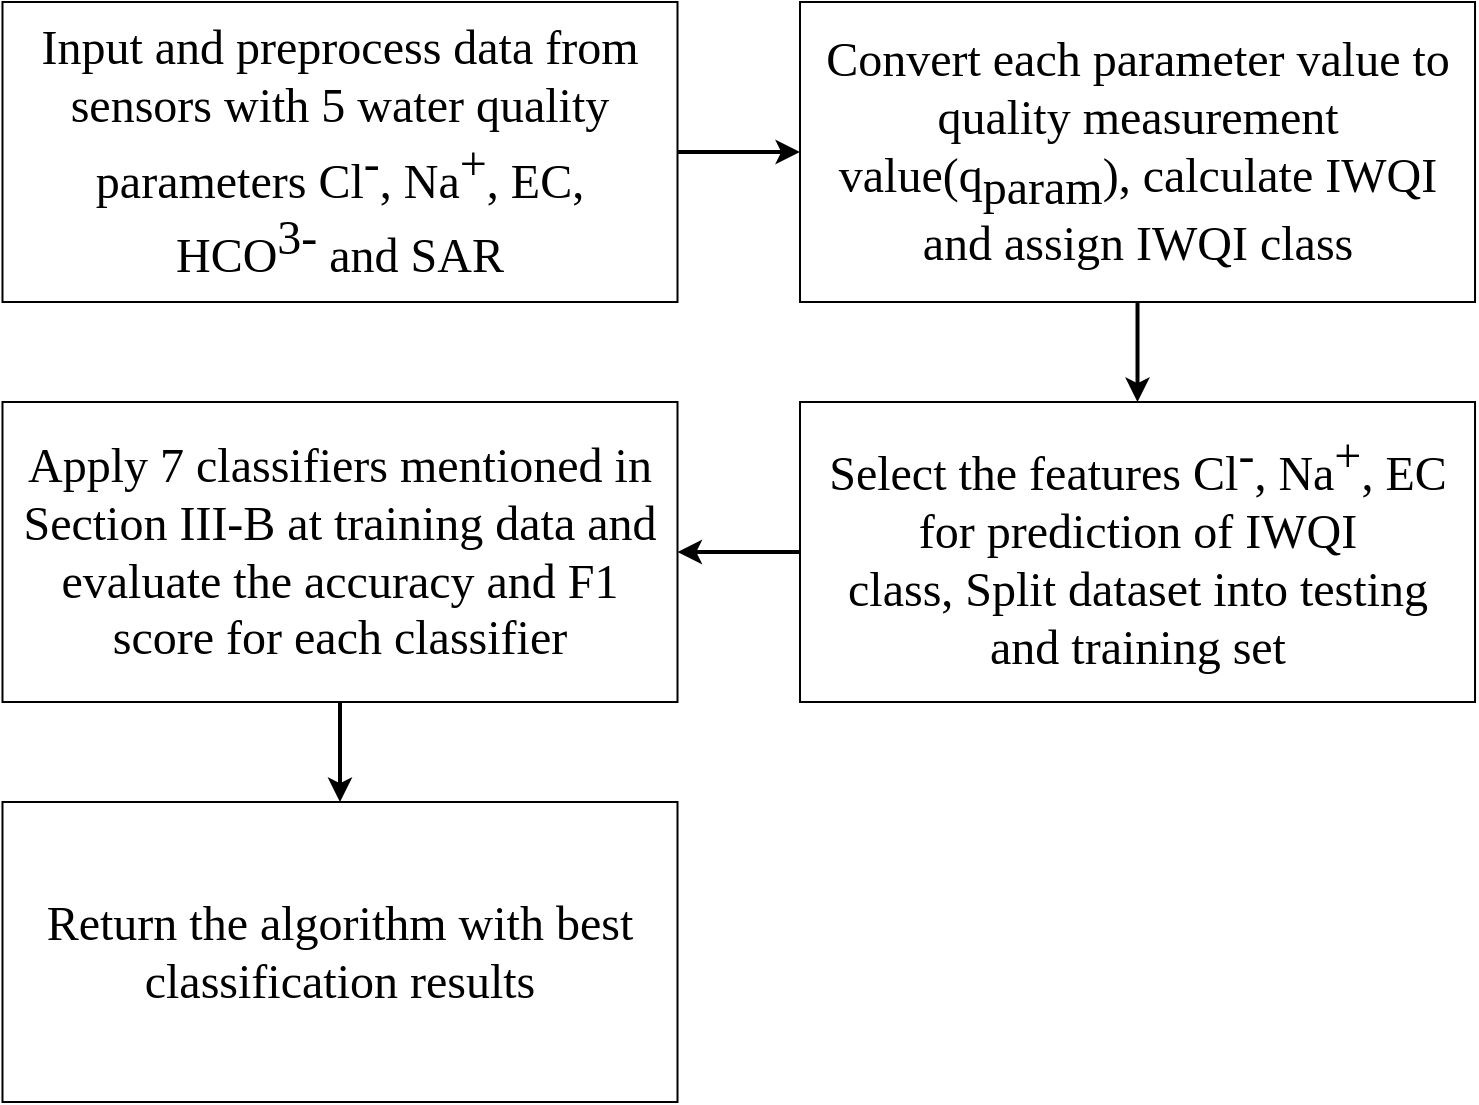 <mxfile version="14.4.3" type="device"><diagram id="ZAV4L6EPdfUTRWuu_xkW" name="Page-1"><mxGraphModel dx="1384" dy="773" grid="1" gridSize="10" guides="1" tooltips="1" connect="1" arrows="1" fold="1" page="1" pageScale="1" pageWidth="850" pageHeight="1100" math="0" shadow="0"><root><mxCell id="0"/><mxCell id="1" parent="0"/><mxCell id="0xOoodJmux-ZKuWjiITy-65" value="" style="edgeStyle=orthogonalEdgeStyle;rounded=0;orthogonalLoop=1;jettySize=auto;html=1;strokeWidth=2;fontFamily=Times New Roman;fontSize=24;" parent="1" source="0xOoodJmux-ZKuWjiITy-63" target="0xOoodJmux-ZKuWjiITy-64" edge="1"><mxGeometry relative="1" as="geometry"/></mxCell><mxCell id="0xOoodJmux-ZKuWjiITy-63" value="&lt;font style=&quot;font-size: 24px;&quot;&gt;Input and preprocess data from sensors with 5 water quality parameters Cl&lt;sup style=&quot;font-size: 24px;&quot;&gt;-&lt;/sup&gt;, Na&lt;sup style=&quot;font-size: 24px;&quot;&gt;+&lt;/sup&gt;, EC, HCO&lt;sup style=&quot;font-size: 24px;&quot;&gt;3-&lt;/sup&gt;&amp;nbsp;and SAR&lt;/font&gt;" style="rounded=0;whiteSpace=wrap;html=1;fontSize=24;spacingLeft=8;spacingRight=8;fontFamily=Times New Roman;" parent="1" vertex="1"><mxGeometry x="41.24" y="10" width="337.51" height="150" as="geometry"/></mxCell><mxCell id="Ob_D_bGDXvqIgNCtF2DI-1" value="" style="edgeStyle=orthogonalEdgeStyle;rounded=0;orthogonalLoop=1;jettySize=auto;html=1;strokeWidth=2;" edge="1" parent="1" source="0xOoodJmux-ZKuWjiITy-64" target="0xOoodJmux-ZKuWjiITy-66"><mxGeometry relative="1" as="geometry"/></mxCell><mxCell id="0xOoodJmux-ZKuWjiITy-64" value="Convert each parameter value to quality measurement value(q&lt;sub style=&quot;font-size: 24px&quot;&gt;param&lt;/sub&gt;), calculate IWQI and assign IWQI class" style="rounded=0;whiteSpace=wrap;html=1;fontSize=24;spacingLeft=8;spacingRight=8;fontFamily=Times New Roman;" parent="1" vertex="1"><mxGeometry x="440" y="10" width="337.51" height="150" as="geometry"/></mxCell><mxCell id="0xOoodJmux-ZKuWjiITy-69" value="" style="edgeStyle=orthogonalEdgeStyle;rounded=0;orthogonalLoop=1;jettySize=auto;html=1;strokeWidth=2;fontFamily=Times New Roman;fontSize=24;" parent="1" source="0xOoodJmux-ZKuWjiITy-66" target="0xOoodJmux-ZKuWjiITy-68" edge="1"><mxGeometry relative="1" as="geometry"/></mxCell><mxCell id="0xOoodJmux-ZKuWjiITy-66" value="Select the features&amp;nbsp;Cl&lt;sup style=&quot;font-size: 24px&quot;&gt;-&lt;/sup&gt;, Na&lt;sup style=&quot;font-size: 24px&quot;&gt;+&lt;/sup&gt;, EC for prediction of IWQI class,&amp;nbsp;Split dataset into testing and training set" style="rounded=0;whiteSpace=wrap;html=1;fontSize=24;spacingLeft=8;spacingRight=8;fontFamily=Times New Roman;" parent="1" vertex="1"><mxGeometry x="440" y="210" width="337.51" height="150" as="geometry"/></mxCell><mxCell id="Ob_D_bGDXvqIgNCtF2DI-2" value="" style="edgeStyle=orthogonalEdgeStyle;rounded=0;orthogonalLoop=1;jettySize=auto;html=1;strokeWidth=2;" edge="1" parent="1" source="0xOoodJmux-ZKuWjiITy-68" target="0xOoodJmux-ZKuWjiITy-70"><mxGeometry relative="1" as="geometry"/></mxCell><mxCell id="0xOoodJmux-ZKuWjiITy-68" value="Apply 7 classifiers mentioned in Section III-B at training data and evaluate the accuracy and F1 score for each classifier" style="rounded=0;whiteSpace=wrap;html=1;fontSize=24;spacingLeft=8;spacingRight=8;fontFamily=Times New Roman;" parent="1" vertex="1"><mxGeometry x="41.24" y="210" width="337.51" height="150" as="geometry"/></mxCell><mxCell id="0xOoodJmux-ZKuWjiITy-70" value="Return the algorithm with best classification results" style="rounded=0;whiteSpace=wrap;html=1;fontSize=24;spacingLeft=8;spacingRight=8;fontFamily=Times New Roman;" parent="1" vertex="1"><mxGeometry x="41.24" y="410" width="337.51" height="150" as="geometry"/></mxCell></root></mxGraphModel></diagram></mxfile>